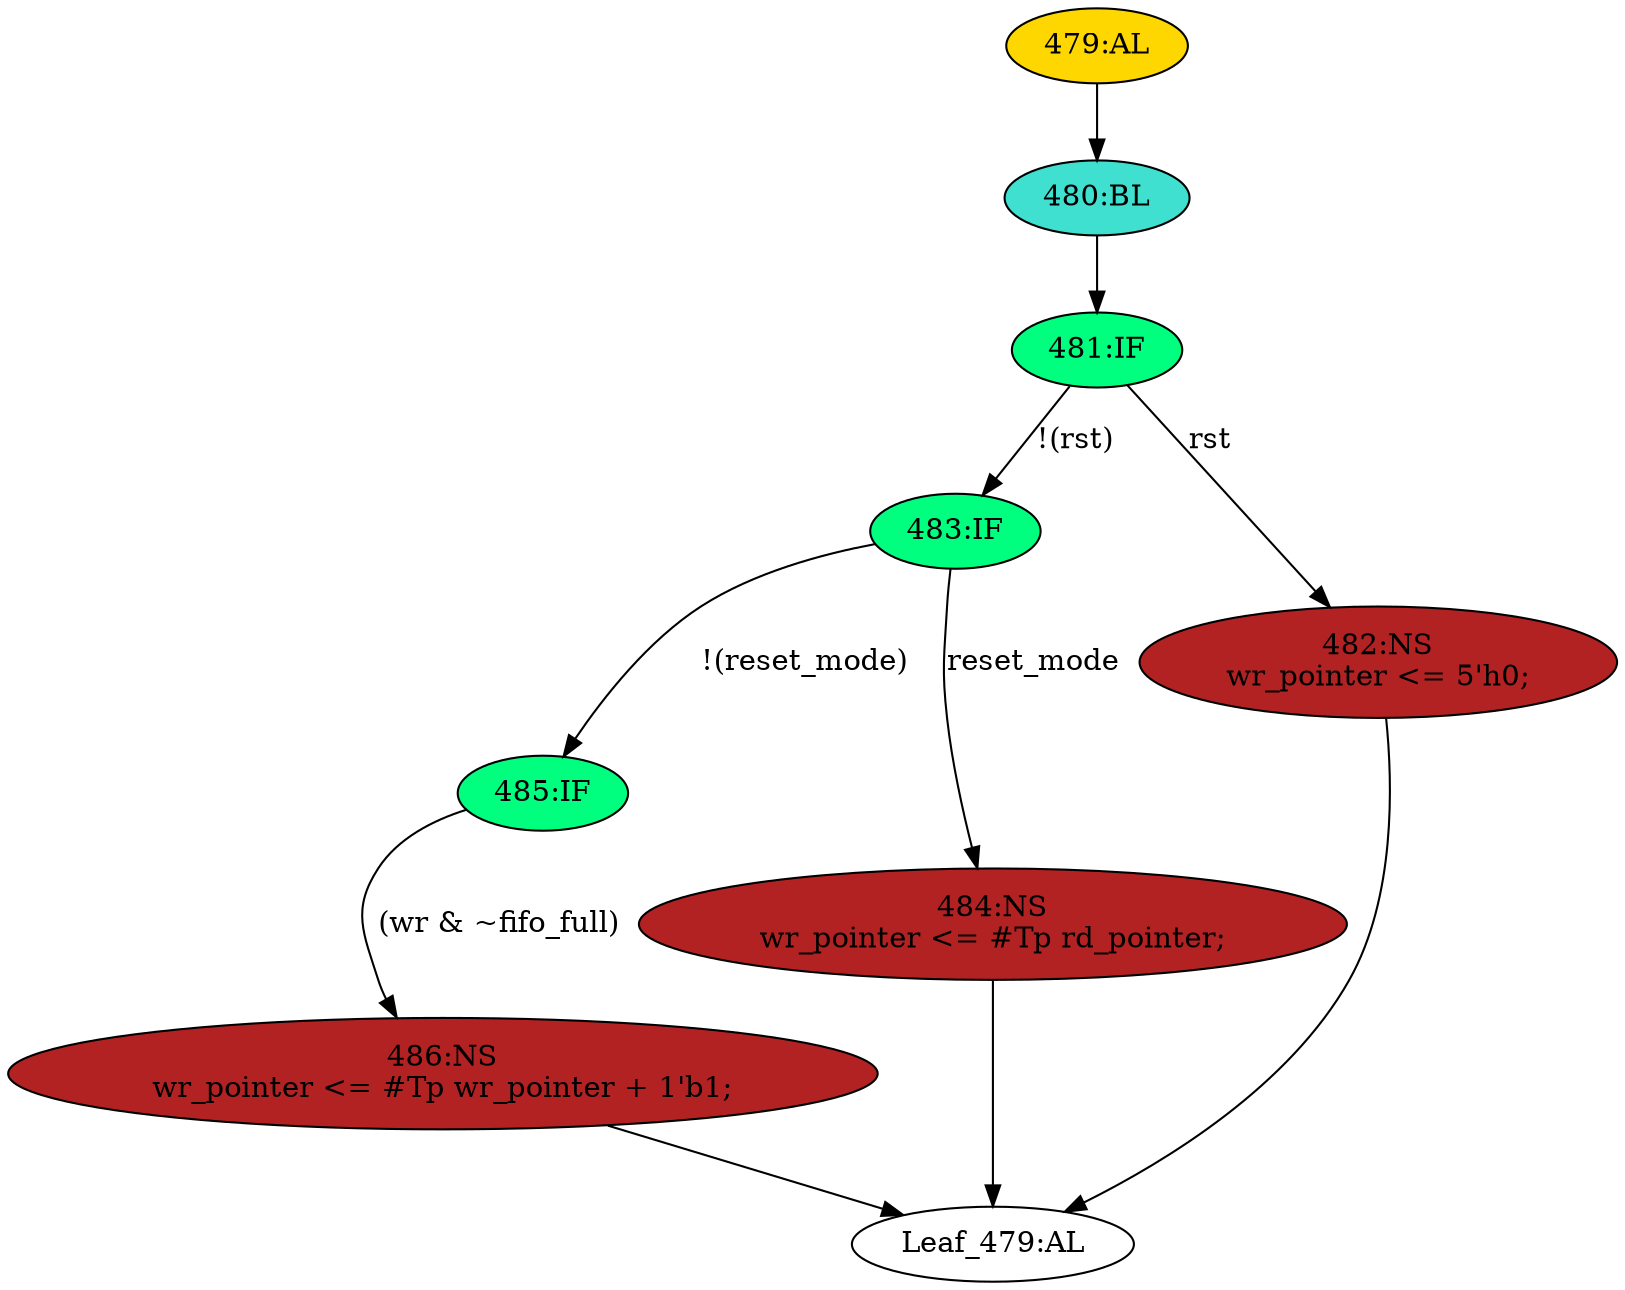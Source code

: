 strict digraph "" {
	node [label="\N"];
	"486:NS"	 [ast="<pyverilog.vparser.ast.NonblockingSubstitution object at 0x7feea1c08190>",
		fillcolor=firebrick,
		label="486:NS
wr_pointer <= #Tp wr_pointer + 1'b1;",
		statements="[<pyverilog.vparser.ast.NonblockingSubstitution object at 0x7feea1c08190>]",
		style=filled,
		typ=NonblockingSubstitution];
	"Leaf_479:AL"	 [def_var="['wr_pointer']",
		label="Leaf_479:AL"];
	"486:NS" -> "Leaf_479:AL"	 [cond="[]",
		lineno=None];
	"481:IF"	 [ast="<pyverilog.vparser.ast.IfStatement object at 0x7feea1c0b350>",
		fillcolor=springgreen,
		label="481:IF",
		statements="[]",
		style=filled,
		typ=IfStatement];
	"483:IF"	 [ast="<pyverilog.vparser.ast.IfStatement object at 0x7feea1c0b3d0>",
		fillcolor=springgreen,
		label="483:IF",
		statements="[]",
		style=filled,
		typ=IfStatement];
	"481:IF" -> "483:IF"	 [cond="['rst']",
		label="!(rst)",
		lineno=481];
	"482:NS"	 [ast="<pyverilog.vparser.ast.NonblockingSubstitution object at 0x7feea1c0b790>",
		fillcolor=firebrick,
		label="482:NS
wr_pointer <= 5'h0;",
		statements="[<pyverilog.vparser.ast.NonblockingSubstitution object at 0x7feea1c0b790>]",
		style=filled,
		typ=NonblockingSubstitution];
	"481:IF" -> "482:NS"	 [cond="['rst']",
		label=rst,
		lineno=481];
	"485:IF"	 [ast="<pyverilog.vparser.ast.IfStatement object at 0x7feea1c0b410>",
		fillcolor=springgreen,
		label="485:IF",
		statements="[]",
		style=filled,
		typ=IfStatement];
	"485:IF" -> "486:NS"	 [cond="['wr', 'fifo_full']",
		label="(wr & ~fifo_full)",
		lineno=485];
	"479:AL"	 [ast="<pyverilog.vparser.ast.Always object at 0x7feea1c0b910>",
		clk_sens=True,
		fillcolor=gold,
		label="479:AL",
		sens="['clk', 'rst']",
		statements="[]",
		style=filled,
		typ=Always,
		use_var="['fifo_full', 'wr_pointer', 'rd_pointer', 'reset_mode', 'wr', 'rst']"];
	"480:BL"	 [ast="<pyverilog.vparser.ast.Block object at 0x7feea1c0ba90>",
		fillcolor=turquoise,
		label="480:BL",
		statements="[]",
		style=filled,
		typ=Block];
	"479:AL" -> "480:BL"	 [cond="[]",
		lineno=None];
	"480:BL" -> "481:IF"	 [cond="[]",
		lineno=None];
	"483:IF" -> "485:IF"	 [cond="['reset_mode']",
		label="!(reset_mode)",
		lineno=483];
	"484:NS"	 [ast="<pyverilog.vparser.ast.NonblockingSubstitution object at 0x7feea1c0b590>",
		fillcolor=firebrick,
		label="484:NS
wr_pointer <= #Tp rd_pointer;",
		statements="[<pyverilog.vparser.ast.NonblockingSubstitution object at 0x7feea1c0b590>]",
		style=filled,
		typ=NonblockingSubstitution];
	"483:IF" -> "484:NS"	 [cond="['reset_mode']",
		label=reset_mode,
		lineno=483];
	"484:NS" -> "Leaf_479:AL"	 [cond="[]",
		lineno=None];
	"482:NS" -> "Leaf_479:AL"	 [cond="[]",
		lineno=None];
}
